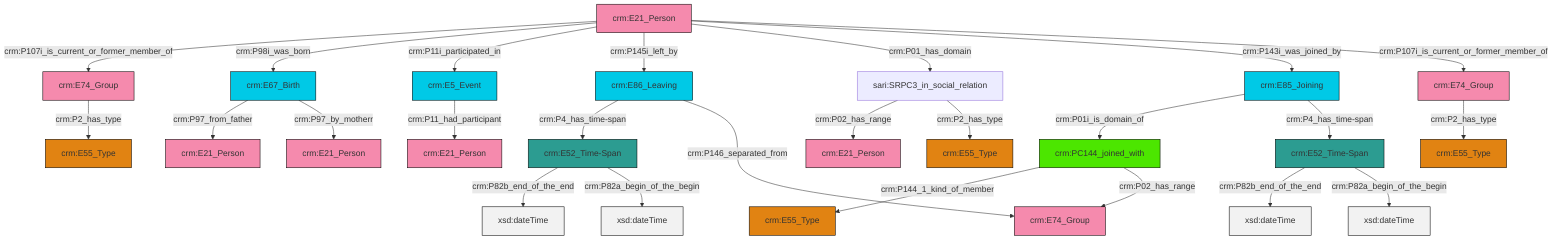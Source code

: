 graph TD
classDef Literal fill:#f2f2f2,stroke:#000000;
classDef CRM_Entity fill:#FFFFFF,stroke:#000000;
classDef Temporal_Entity fill:#00C9E6, stroke:#000000;
classDef Type fill:#E18312, stroke:#000000;
classDef Time-Span fill:#2C9C91, stroke:#000000;
classDef Appellation fill:#FFEB7F, stroke:#000000;
classDef Place fill:#008836, stroke:#000000;
classDef Persistent_Item fill:#B266B2, stroke:#000000;
classDef Conceptual_Object fill:#FFD700, stroke:#000000;
classDef Physical_Thing fill:#D2B48C, stroke:#000000;
classDef Actor fill:#f58aad, stroke:#000000;
classDef PC_Classes fill:#4ce600, stroke:#000000;
classDef Multi fill:#cccccc,stroke:#000000;

4["crm:E21_Person"]:::Actor -->|crm:P107i_is_current_or_former_member_of| 0["crm:E74_Group"]:::Actor
4["crm:E21_Person"]:::Actor -->|crm:P98i_was_born| 5["crm:E67_Birth"]:::Temporal_Entity
5["crm:E67_Birth"]:::Temporal_Entity -->|crm:P97_from_father| 6["crm:E21_Person"]:::Actor
5["crm:E67_Birth"]:::Temporal_Entity -->|crm:P97_by_motherr| 7["crm:E21_Person"]:::Actor
8["crm:E74_Group"]:::Actor -->|crm:P2_has_type| 9["crm:E55_Type"]:::Type
10["crm:PC144_joined_with"]:::PC_Classes -->|crm:P144_1_kind_of_member| 2["crm:E55_Type"]:::Type
4["crm:E21_Person"]:::Actor -->|crm:P11i_participated_in| 11["crm:E5_Event"]:::Temporal_Entity
14["crm:E86_Leaving"]:::Temporal_Entity -->|crm:P4_has_time-span| 12["crm:E52_Time-Span"]:::Time-Span
4["crm:E21_Person"]:::Actor -->|crm:P145i_left_by| 14["crm:E86_Leaving"]:::Temporal_Entity
19["crm:E52_Time-Span"]:::Time-Span -->|crm:P82b_end_of_the_end| 21[xsd:dateTime]:::Literal
19["crm:E52_Time-Span"]:::Time-Span -->|crm:P82a_begin_of_the_begin| 22[xsd:dateTime]:::Literal
11["crm:E5_Event"]:::Temporal_Entity -->|crm:P11_had_participant| 23["crm:E21_Person"]:::Actor
24["crm:E85_Joining"]:::Temporal_Entity -->|crm:P01i_is_domain_of| 10["crm:PC144_joined_with"]:::PC_Classes
14["crm:E86_Leaving"]:::Temporal_Entity -->|crm:P146_separated_from| 25["crm:E74_Group"]:::Actor
12["crm:E52_Time-Span"]:::Time-Span -->|crm:P82b_end_of_the_end| 26[xsd:dateTime]:::Literal
28["sari:SRPC3_in_social_relation"]:::Default -->|crm:P02_has_range| 29["crm:E21_Person"]:::Actor
10["crm:PC144_joined_with"]:::PC_Classes -->|crm:P02_has_range| 25["crm:E74_Group"]:::Actor
24["crm:E85_Joining"]:::Temporal_Entity -->|crm:P4_has_time-span| 19["crm:E52_Time-Span"]:::Time-Span
4["crm:E21_Person"]:::Actor -->|crm:P01_has_domain| 28["sari:SRPC3_in_social_relation"]:::Default
0["crm:E74_Group"]:::Actor -->|crm:P2_has_type| 16["crm:E55_Type"]:::Type
28["sari:SRPC3_in_social_relation"]:::Default -->|crm:P2_has_type| 37["crm:E55_Type"]:::Type
4["crm:E21_Person"]:::Actor -->|crm:P143i_was_joined_by| 24["crm:E85_Joining"]:::Temporal_Entity
4["crm:E21_Person"]:::Actor -->|crm:P107i_is_current_or_former_member_of| 8["crm:E74_Group"]:::Actor
12["crm:E52_Time-Span"]:::Time-Span -->|crm:P82a_begin_of_the_begin| 45[xsd:dateTime]:::Literal